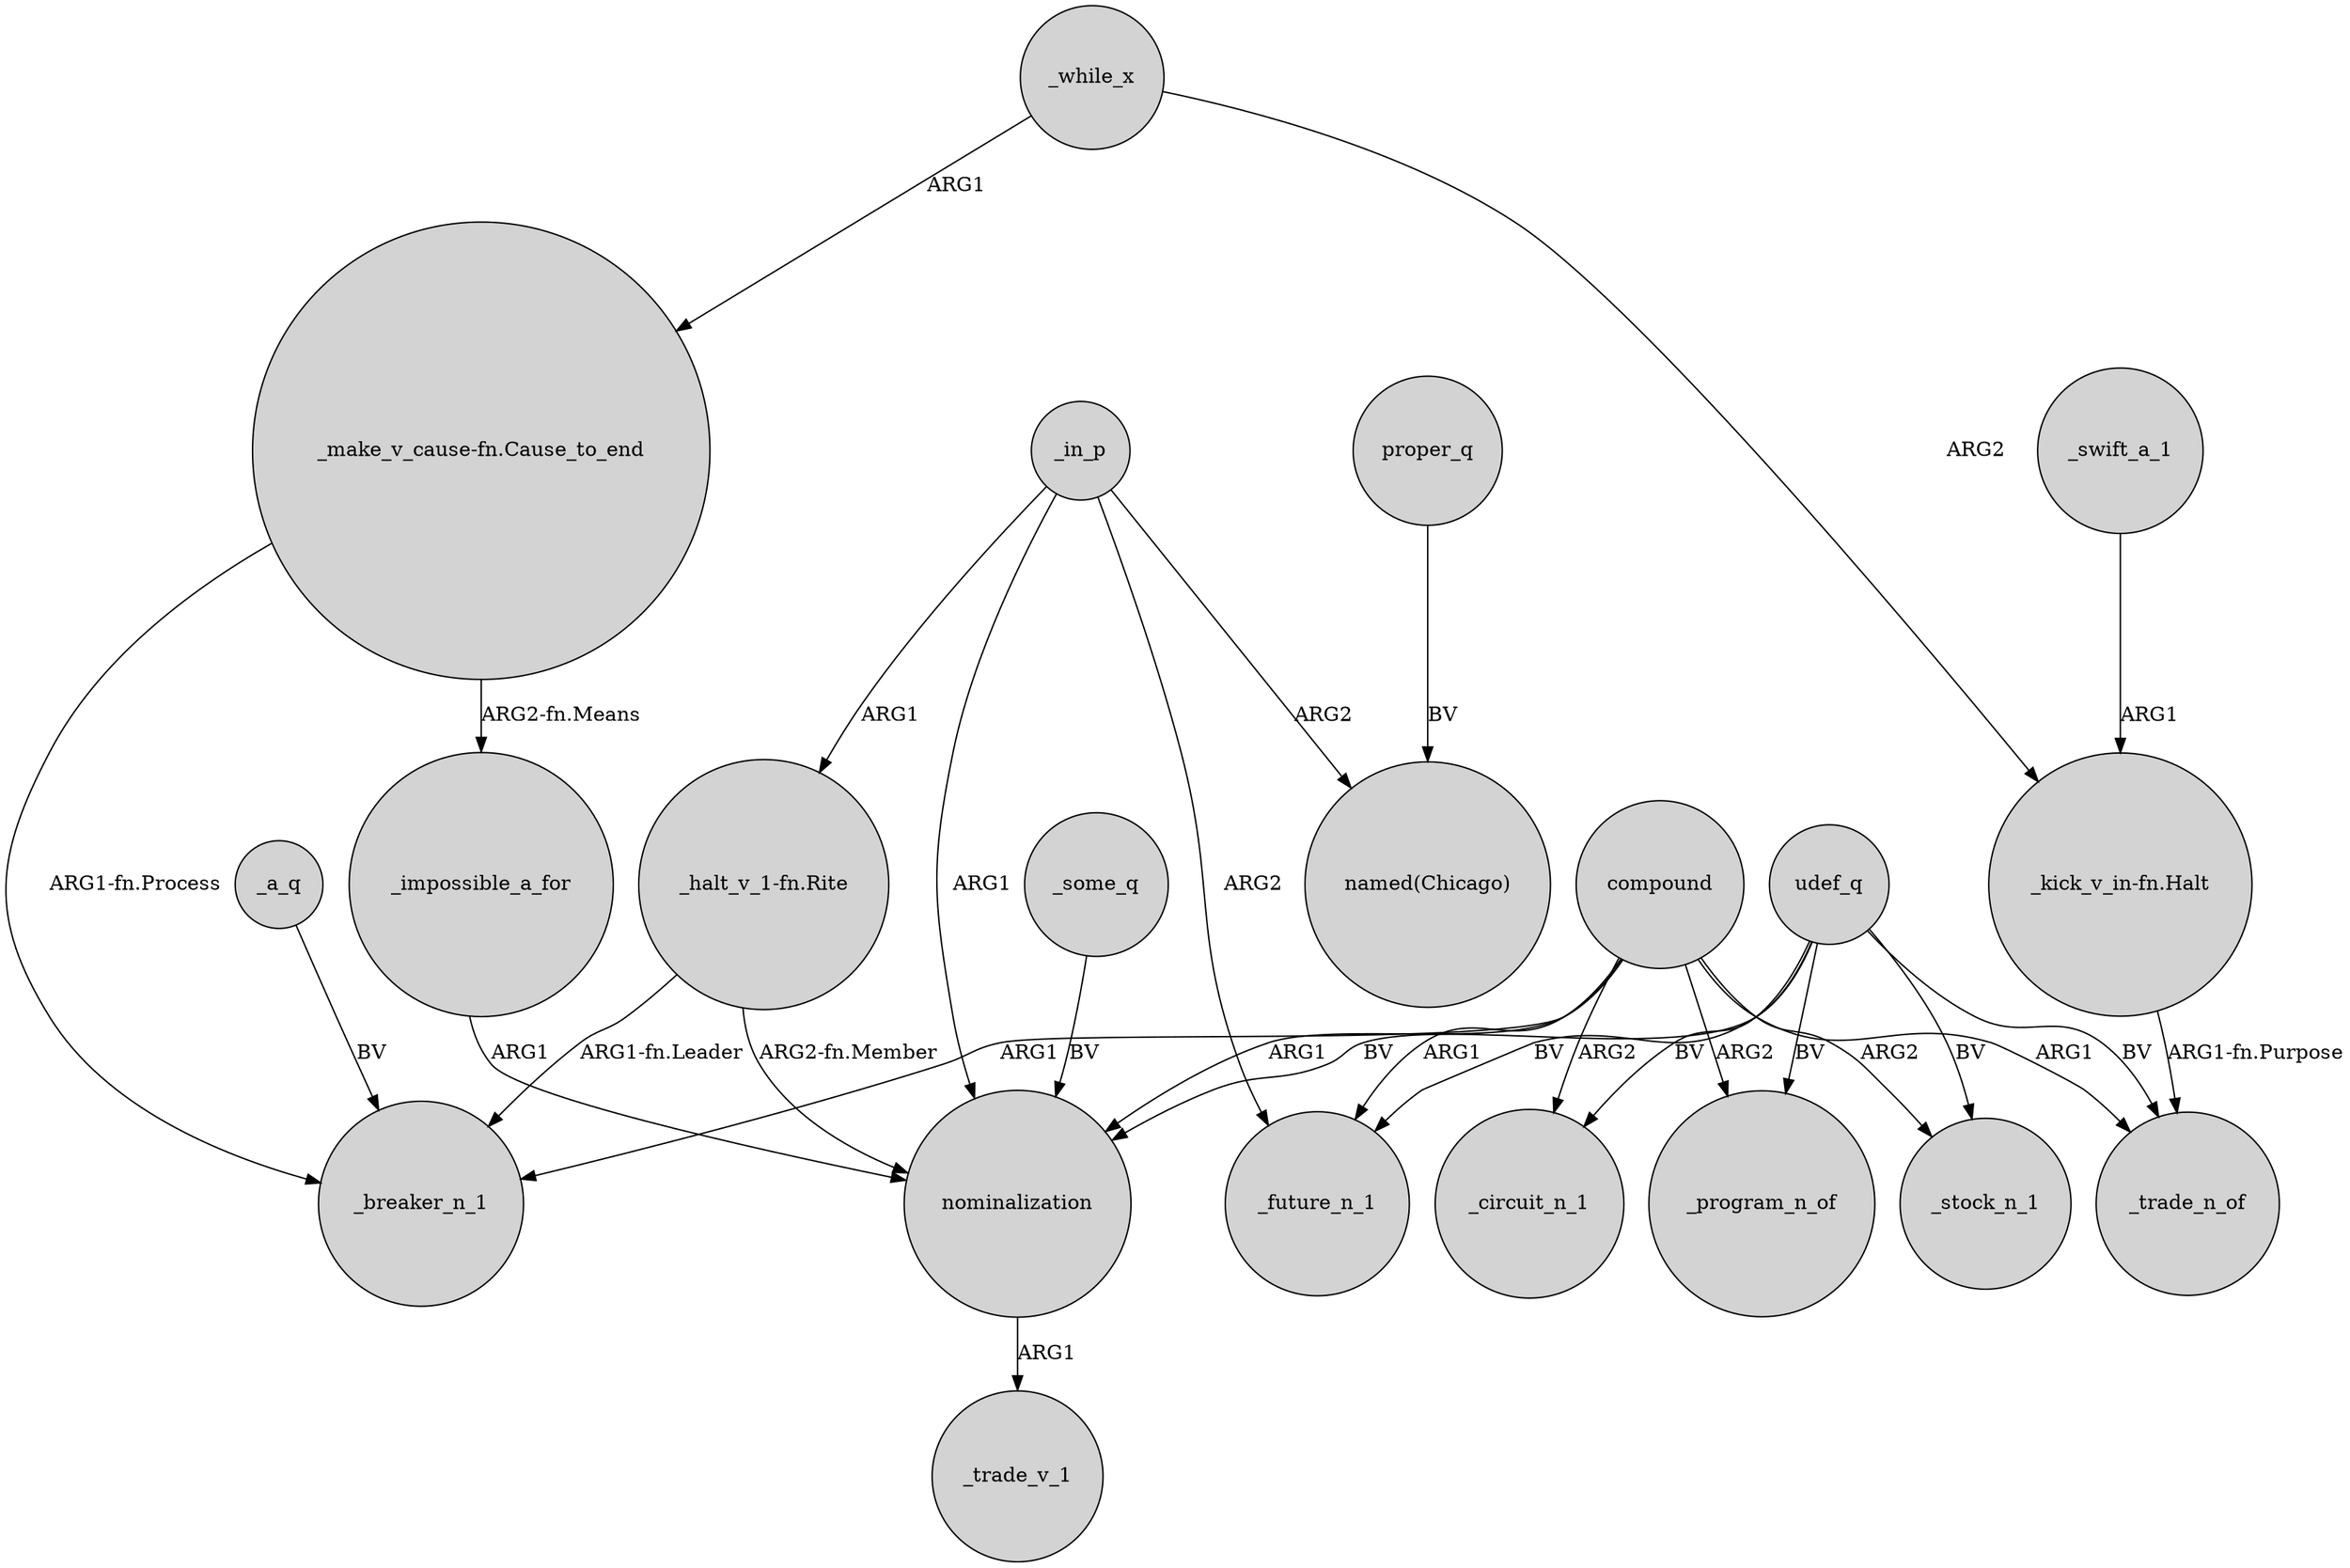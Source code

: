 digraph {
	node [shape=circle style=filled]
	_in_p -> "named(Chicago)" [label=ARG2]
	"_make_v_cause-fn.Cause_to_end" -> _breaker_n_1 [label="ARG1-fn.Process"]
	"_halt_v_1-fn.Rite" -> _breaker_n_1 [label="ARG1-fn.Leader"]
	compound -> _trade_n_of [label=ARG1]
	udef_q -> nominalization [label=BV]
	"_kick_v_in-fn.Halt" -> _trade_n_of [label="ARG1-fn.Purpose"]
	_impossible_a_for -> nominalization [label=ARG1]
	compound -> _future_n_1 [label=ARG1]
	"_make_v_cause-fn.Cause_to_end" -> _impossible_a_for [label="ARG2-fn.Means"]
	_some_q -> nominalization [label=BV]
	udef_q -> _future_n_1 [label=BV]
	_in_p -> "_halt_v_1-fn.Rite" [label=ARG1]
	udef_q -> _program_n_of [label=BV]
	_while_x -> "_kick_v_in-fn.Halt" [label=ARG2]
	compound -> _program_n_of [label=ARG2]
	compound -> nominalization [label=ARG1]
	udef_q -> _circuit_n_1 [label=BV]
	udef_q -> _stock_n_1 [label=BV]
	_while_x -> "_make_v_cause-fn.Cause_to_end" [label=ARG1]
	_swift_a_1 -> "_kick_v_in-fn.Halt" [label=ARG1]
	_a_q -> _breaker_n_1 [label=BV]
	compound -> _stock_n_1 [label=ARG2]
	compound -> _breaker_n_1 [label=ARG1]
	proper_q -> "named(Chicago)" [label=BV]
	"_halt_v_1-fn.Rite" -> nominalization [label="ARG2-fn.Member"]
	udef_q -> _trade_n_of [label=BV]
	compound -> _circuit_n_1 [label=ARG2]
	_in_p -> _future_n_1 [label=ARG2]
	nominalization -> _trade_v_1 [label=ARG1]
	_in_p -> nominalization [label=ARG1]
}
